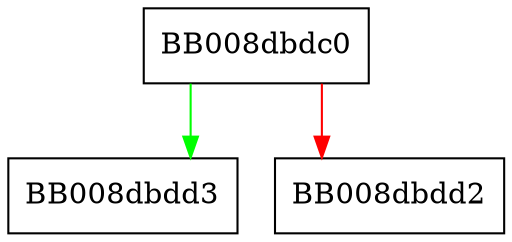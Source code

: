 digraph setsockopt {
  node [shape="box"];
  graph [splines=ortho];
  BB008dbdc0 -> BB008dbdd3 [color="green"];
  BB008dbdc0 -> BB008dbdd2 [color="red"];
}